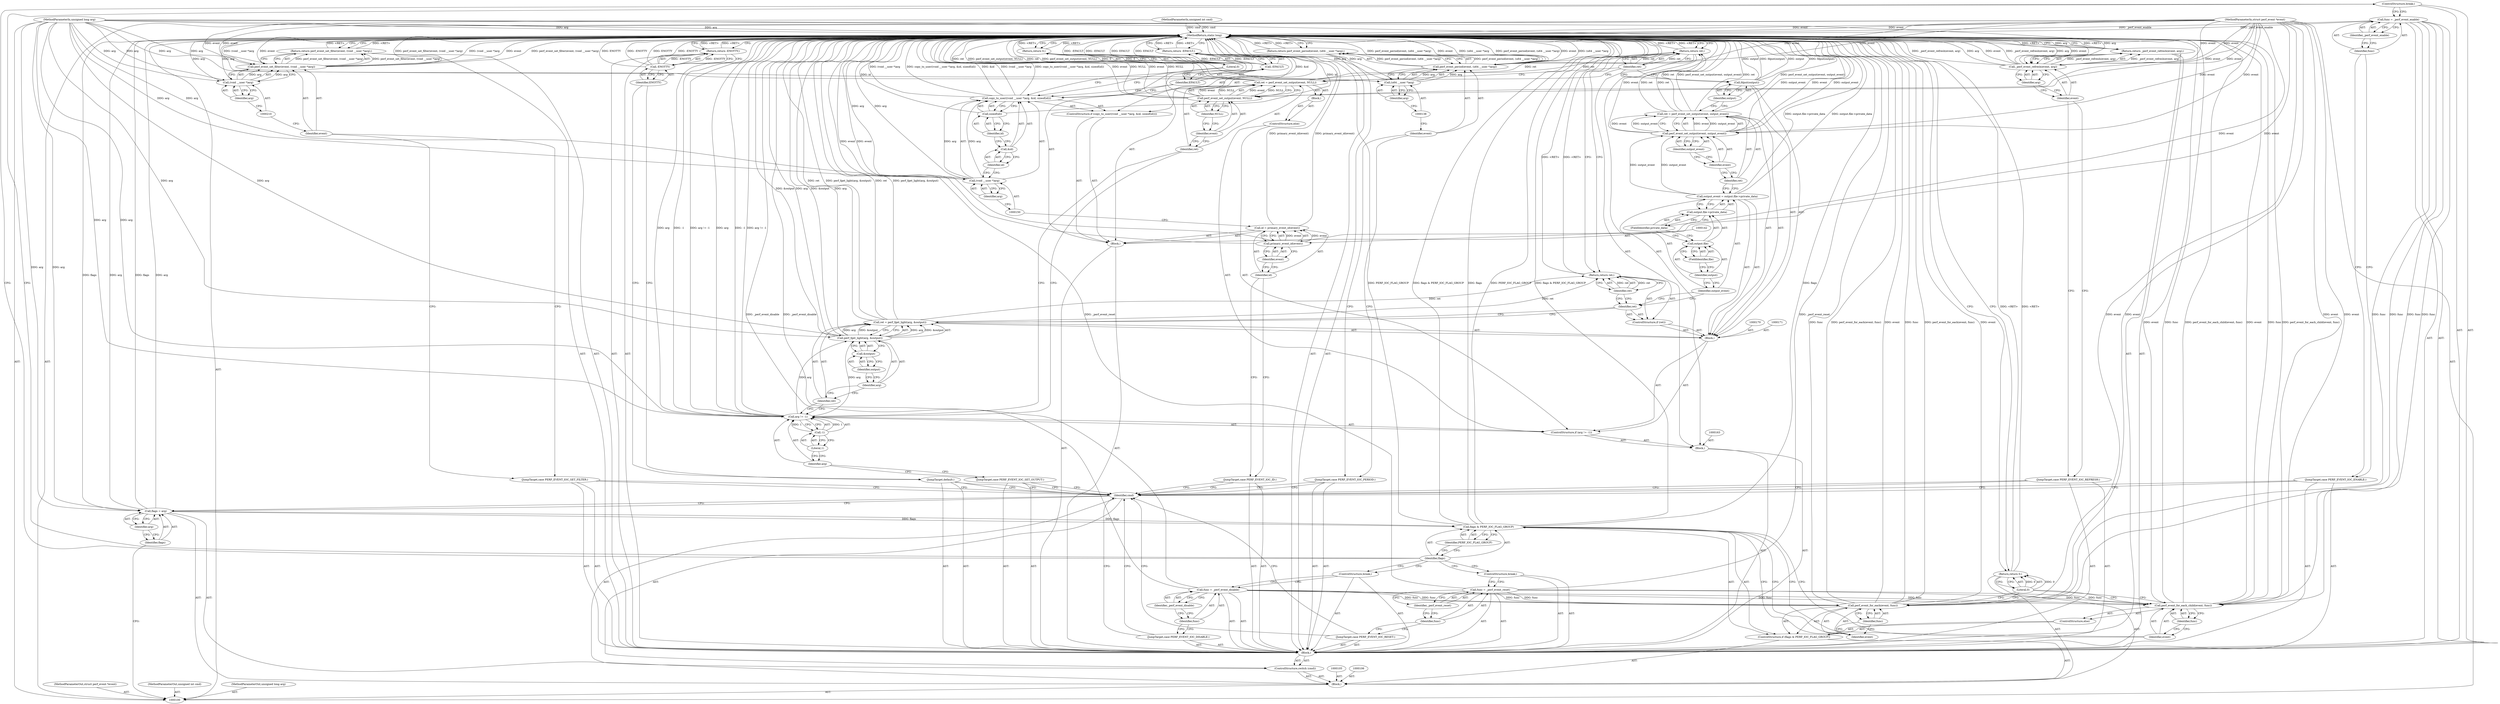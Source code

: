 digraph "0_linux_f63a8daa5812afef4f06c962351687e1ff9ccb2b_9" {
"1000117" [label="(ControlStructure,break;)"];
"1000118" [label="(JumpTarget,case PERF_EVENT_IOC_DISABLE:)"];
"1000119" [label="(Call,func = _perf_event_disable)"];
"1000120" [label="(Identifier,func)"];
"1000121" [label="(Identifier,_perf_event_disable)"];
"1000122" [label="(ControlStructure,break;)"];
"1000123" [label="(JumpTarget,case PERF_EVENT_IOC_RESET:)"];
"1000124" [label="(Call,func = _perf_event_reset)"];
"1000125" [label="(Identifier,func)"];
"1000126" [label="(Identifier,_perf_event_reset)"];
"1000127" [label="(ControlStructure,break;)"];
"1000128" [label="(JumpTarget,case PERF_EVENT_IOC_REFRESH:)"];
"1000129" [label="(Return,return _perf_event_refresh(event, arg);)"];
"1000131" [label="(Identifier,event)"];
"1000132" [label="(Identifier,arg)"];
"1000130" [label="(Call,_perf_event_refresh(event, arg))"];
"1000229" [label="(MethodReturn,static long)"];
"1000101" [label="(MethodParameterIn,struct perf_event *event)"];
"1000333" [label="(MethodParameterOut,struct perf_event *event)"];
"1000102" [label="(MethodParameterIn,unsigned int cmd)"];
"1000334" [label="(MethodParameterOut,unsigned int cmd)"];
"1000103" [label="(MethodParameterIn,unsigned long arg)"];
"1000335" [label="(MethodParameterOut,unsigned long arg)"];
"1000133" [label="(JumpTarget,case PERF_EVENT_IOC_PERIOD:)"];
"1000135" [label="(Call,perf_event_period(event, (u64 __user *)arg))"];
"1000136" [label="(Identifier,event)"];
"1000134" [label="(Return,return perf_event_period(event, (u64 __user *)arg);)"];
"1000137" [label="(Call,(u64 __user *)arg)"];
"1000139" [label="(Identifier,arg)"];
"1000140" [label="(JumpTarget,case PERF_EVENT_IOC_ID:)"];
"1000145" [label="(Call,primary_event_id(event))"];
"1000141" [label="(Block,)"];
"1000146" [label="(Identifier,event)"];
"1000143" [label="(Call,id = primary_event_id(event))"];
"1000144" [label="(Identifier,id)"];
"1000149" [label="(Call,(void __user *)arg)"];
"1000147" [label="(ControlStructure,if (copy_to_user((void __user *)arg, &id, sizeof(id))))"];
"1000151" [label="(Identifier,arg)"];
"1000152" [label="(Call,&id)"];
"1000153" [label="(Identifier,id)"];
"1000154" [label="(Call,sizeof(id))"];
"1000155" [label="(Identifier,id)"];
"1000148" [label="(Call,copy_to_user((void __user *)arg, &id, sizeof(id)))"];
"1000157" [label="(Call,-EFAULT)"];
"1000158" [label="(Identifier,EFAULT)"];
"1000156" [label="(Return,return -EFAULT;)"];
"1000104" [label="(Block,)"];
"1000159" [label="(Return,return 0;)"];
"1000160" [label="(Literal,0)"];
"1000161" [label="(JumpTarget,case PERF_EVENT_IOC_SET_OUTPUT:)"];
"1000162" [label="(Block,)"];
"1000167" [label="(Call,-1)"];
"1000168" [label="(Literal,1)"];
"1000164" [label="(ControlStructure,if (arg != -1))"];
"1000165" [label="(Call,arg != -1)"];
"1000166" [label="(Identifier,arg)"];
"1000169" [label="(Block,)"];
"1000175" [label="(Identifier,arg)"];
"1000172" [label="(Call,ret = perf_fget_light(arg, &output))"];
"1000173" [label="(Identifier,ret)"];
"1000176" [label="(Call,&output)"];
"1000177" [label="(Identifier,output)"];
"1000174" [label="(Call,perf_fget_light(arg, &output))"];
"1000178" [label="(ControlStructure,if (ret))"];
"1000179" [label="(Identifier,ret)"];
"1000181" [label="(Identifier,ret)"];
"1000180" [label="(Return,return ret;)"];
"1000184" [label="(Call,output.file->private_data)"];
"1000185" [label="(Call,output.file)"];
"1000186" [label="(Identifier,output)"];
"1000187" [label="(FieldIdentifier,file)"];
"1000182" [label="(Call,output_event = output.file->private_data)"];
"1000183" [label="(Identifier,output_event)"];
"1000188" [label="(FieldIdentifier,private_data)"];
"1000189" [label="(Call,ret = perf_event_set_output(event, output_event))"];
"1000190" [label="(Identifier,ret)"];
"1000192" [label="(Identifier,event)"];
"1000193" [label="(Identifier,output_event)"];
"1000191" [label="(Call,perf_event_set_output(event, output_event))"];
"1000194" [label="(Call,fdput(output))"];
"1000195" [label="(Identifier,output)"];
"1000196" [label="(ControlStructure,else)"];
"1000197" [label="(Block,)"];
"1000198" [label="(Call,ret = perf_event_set_output(event, NULL))"];
"1000199" [label="(Identifier,ret)"];
"1000201" [label="(Identifier,event)"];
"1000202" [label="(Identifier,NULL)"];
"1000200" [label="(Call,perf_event_set_output(event, NULL))"];
"1000203" [label="(Return,return ret;)"];
"1000204" [label="(Identifier,ret)"];
"1000109" [label="(Identifier,arg)"];
"1000107" [label="(Call,flags = arg)"];
"1000108" [label="(Identifier,flags)"];
"1000205" [label="(JumpTarget,case PERF_EVENT_IOC_SET_FILTER:)"];
"1000206" [label="(Return,return perf_event_set_filter(event, (void __user *)arg);)"];
"1000208" [label="(Identifier,event)"];
"1000209" [label="(Call,(void __user *)arg)"];
"1000211" [label="(Identifier,arg)"];
"1000207" [label="(Call,perf_event_set_filter(event, (void __user *)arg))"];
"1000212" [label="(JumpTarget,default:)"];
"1000215" [label="(Identifier,ENOTTY)"];
"1000213" [label="(Return,return -ENOTTY;)"];
"1000214" [label="(Call,-ENOTTY)"];
"1000216" [label="(ControlStructure,if (flags & PERF_IOC_FLAG_GROUP))"];
"1000219" [label="(Identifier,PERF_IOC_FLAG_GROUP)"];
"1000217" [label="(Call,flags & PERF_IOC_FLAG_GROUP)"];
"1000218" [label="(Identifier,flags)"];
"1000220" [label="(Call,perf_event_for_each(event, func))"];
"1000221" [label="(Identifier,event)"];
"1000222" [label="(Identifier,func)"];
"1000223" [label="(ControlStructure,else)"];
"1000224" [label="(Call,perf_event_for_each_child(event, func))"];
"1000225" [label="(Identifier,event)"];
"1000226" [label="(Identifier,func)"];
"1000227" [label="(Return,return 0;)"];
"1000228" [label="(Literal,0)"];
"1000111" [label="(Identifier,cmd)"];
"1000112" [label="(Block,)"];
"1000110" [label="(ControlStructure,switch (cmd))"];
"1000113" [label="(JumpTarget,case PERF_EVENT_IOC_ENABLE:)"];
"1000114" [label="(Call,func = _perf_event_enable)"];
"1000115" [label="(Identifier,func)"];
"1000116" [label="(Identifier,_perf_event_enable)"];
"1000117" -> "1000112"  [label="AST: "];
"1000117" -> "1000114"  [label="CFG: "];
"1000218" -> "1000117"  [label="CFG: "];
"1000118" -> "1000112"  [label="AST: "];
"1000118" -> "1000111"  [label="CFG: "];
"1000120" -> "1000118"  [label="CFG: "];
"1000119" -> "1000112"  [label="AST: "];
"1000119" -> "1000121"  [label="CFG: "];
"1000120" -> "1000119"  [label="AST: "];
"1000121" -> "1000119"  [label="AST: "];
"1000122" -> "1000119"  [label="CFG: "];
"1000119" -> "1000229"  [label="DDG: _perf_event_disable"];
"1000119" -> "1000220"  [label="DDG: func"];
"1000119" -> "1000224"  [label="DDG: func"];
"1000120" -> "1000119"  [label="AST: "];
"1000120" -> "1000118"  [label="CFG: "];
"1000121" -> "1000120"  [label="CFG: "];
"1000121" -> "1000119"  [label="AST: "];
"1000121" -> "1000120"  [label="CFG: "];
"1000119" -> "1000121"  [label="CFG: "];
"1000122" -> "1000112"  [label="AST: "];
"1000122" -> "1000119"  [label="CFG: "];
"1000218" -> "1000122"  [label="CFG: "];
"1000123" -> "1000112"  [label="AST: "];
"1000123" -> "1000111"  [label="CFG: "];
"1000125" -> "1000123"  [label="CFG: "];
"1000124" -> "1000112"  [label="AST: "];
"1000124" -> "1000126"  [label="CFG: "];
"1000125" -> "1000124"  [label="AST: "];
"1000126" -> "1000124"  [label="AST: "];
"1000127" -> "1000124"  [label="CFG: "];
"1000124" -> "1000229"  [label="DDG: _perf_event_reset"];
"1000124" -> "1000220"  [label="DDG: func"];
"1000124" -> "1000224"  [label="DDG: func"];
"1000125" -> "1000124"  [label="AST: "];
"1000125" -> "1000123"  [label="CFG: "];
"1000126" -> "1000125"  [label="CFG: "];
"1000126" -> "1000124"  [label="AST: "];
"1000126" -> "1000125"  [label="CFG: "];
"1000124" -> "1000126"  [label="CFG: "];
"1000127" -> "1000112"  [label="AST: "];
"1000127" -> "1000124"  [label="CFG: "];
"1000218" -> "1000127"  [label="CFG: "];
"1000128" -> "1000112"  [label="AST: "];
"1000128" -> "1000111"  [label="CFG: "];
"1000131" -> "1000128"  [label="CFG: "];
"1000129" -> "1000112"  [label="AST: "];
"1000129" -> "1000130"  [label="CFG: "];
"1000130" -> "1000129"  [label="AST: "];
"1000229" -> "1000129"  [label="CFG: "];
"1000129" -> "1000229"  [label="DDG: <RET>"];
"1000130" -> "1000129"  [label="DDG: _perf_event_refresh(event, arg)"];
"1000131" -> "1000130"  [label="AST: "];
"1000131" -> "1000128"  [label="CFG: "];
"1000132" -> "1000131"  [label="CFG: "];
"1000132" -> "1000130"  [label="AST: "];
"1000132" -> "1000131"  [label="CFG: "];
"1000130" -> "1000132"  [label="CFG: "];
"1000130" -> "1000129"  [label="AST: "];
"1000130" -> "1000132"  [label="CFG: "];
"1000131" -> "1000130"  [label="AST: "];
"1000132" -> "1000130"  [label="AST: "];
"1000129" -> "1000130"  [label="CFG: "];
"1000130" -> "1000229"  [label="DDG: _perf_event_refresh(event, arg)"];
"1000130" -> "1000229"  [label="DDG: arg"];
"1000130" -> "1000229"  [label="DDG: event"];
"1000130" -> "1000129"  [label="DDG: _perf_event_refresh(event, arg)"];
"1000101" -> "1000130"  [label="DDG: event"];
"1000103" -> "1000130"  [label="DDG: arg"];
"1000229" -> "1000100"  [label="AST: "];
"1000229" -> "1000129"  [label="CFG: "];
"1000229" -> "1000134"  [label="CFG: "];
"1000229" -> "1000156"  [label="CFG: "];
"1000229" -> "1000159"  [label="CFG: "];
"1000229" -> "1000180"  [label="CFG: "];
"1000229" -> "1000203"  [label="CFG: "];
"1000229" -> "1000206"  [label="CFG: "];
"1000229" -> "1000213"  [label="CFG: "];
"1000229" -> "1000227"  [label="CFG: "];
"1000189" -> "1000229"  [label="DDG: ret"];
"1000189" -> "1000229"  [label="DDG: perf_event_set_output(event, output_event)"];
"1000207" -> "1000229"  [label="DDG: perf_event_set_filter(event, (void __user *)arg)"];
"1000207" -> "1000229"  [label="DDG: (void __user *)arg"];
"1000207" -> "1000229"  [label="DDG: event"];
"1000102" -> "1000229"  [label="DDG: cmd"];
"1000198" -> "1000229"  [label="DDG: ret"];
"1000198" -> "1000229"  [label="DDG: perf_event_set_output(event, NULL)"];
"1000214" -> "1000229"  [label="DDG: ENOTTY"];
"1000214" -> "1000229"  [label="DDG: -ENOTTY"];
"1000145" -> "1000229"  [label="DDG: event"];
"1000130" -> "1000229"  [label="DDG: _perf_event_refresh(event, arg)"];
"1000130" -> "1000229"  [label="DDG: arg"];
"1000130" -> "1000229"  [label="DDG: event"];
"1000124" -> "1000229"  [label="DDG: _perf_event_reset"];
"1000224" -> "1000229"  [label="DDG: event"];
"1000224" -> "1000229"  [label="DDG: func"];
"1000224" -> "1000229"  [label="DDG: perf_event_for_each_child(event, func)"];
"1000220" -> "1000229"  [label="DDG: event"];
"1000220" -> "1000229"  [label="DDG: func"];
"1000220" -> "1000229"  [label="DDG: perf_event_for_each(event, func)"];
"1000194" -> "1000229"  [label="DDG: fdput(output)"];
"1000194" -> "1000229"  [label="DDG: output"];
"1000200" -> "1000229"  [label="DDG: event"];
"1000200" -> "1000229"  [label="DDG: NULL"];
"1000107" -> "1000229"  [label="DDG: flags"];
"1000107" -> "1000229"  [label="DDG: arg"];
"1000149" -> "1000229"  [label="DDG: arg"];
"1000157" -> "1000229"  [label="DDG: -EFAULT"];
"1000157" -> "1000229"  [label="DDG: EFAULT"];
"1000217" -> "1000229"  [label="DDG: PERF_IOC_FLAG_GROUP"];
"1000217" -> "1000229"  [label="DDG: flags & PERF_IOC_FLAG_GROUP"];
"1000217" -> "1000229"  [label="DDG: flags"];
"1000137" -> "1000229"  [label="DDG: arg"];
"1000165" -> "1000229"  [label="DDG: arg"];
"1000165" -> "1000229"  [label="DDG: -1"];
"1000165" -> "1000229"  [label="DDG: arg != -1"];
"1000182" -> "1000229"  [label="DDG: output.file->private_data"];
"1000148" -> "1000229"  [label="DDG: &id"];
"1000148" -> "1000229"  [label="DDG: (void __user *)arg"];
"1000148" -> "1000229"  [label="DDG: copy_to_user((void __user *)arg, &id, sizeof(id))"];
"1000154" -> "1000229"  [label="DDG: id"];
"1000103" -> "1000229"  [label="DDG: arg"];
"1000119" -> "1000229"  [label="DDG: _perf_event_disable"];
"1000174" -> "1000229"  [label="DDG: &output"];
"1000174" -> "1000229"  [label="DDG: arg"];
"1000135" -> "1000229"  [label="DDG: perf_event_period(event, (u64 __user *)arg)"];
"1000135" -> "1000229"  [label="DDG: event"];
"1000135" -> "1000229"  [label="DDG: (u64 __user *)arg"];
"1000191" -> "1000229"  [label="DDG: output_event"];
"1000191" -> "1000229"  [label="DDG: event"];
"1000101" -> "1000229"  [label="DDG: event"];
"1000209" -> "1000229"  [label="DDG: arg"];
"1000172" -> "1000229"  [label="DDG: ret"];
"1000172" -> "1000229"  [label="DDG: perf_fget_light(arg, &output)"];
"1000143" -> "1000229"  [label="DDG: primary_event_id(event)"];
"1000114" -> "1000229"  [label="DDG: _perf_event_enable"];
"1000206" -> "1000229"  [label="DDG: <RET>"];
"1000129" -> "1000229"  [label="DDG: <RET>"];
"1000227" -> "1000229"  [label="DDG: <RET>"];
"1000213" -> "1000229"  [label="DDG: <RET>"];
"1000203" -> "1000229"  [label="DDG: <RET>"];
"1000156" -> "1000229"  [label="DDG: <RET>"];
"1000159" -> "1000229"  [label="DDG: <RET>"];
"1000180" -> "1000229"  [label="DDG: <RET>"];
"1000134" -> "1000229"  [label="DDG: <RET>"];
"1000101" -> "1000100"  [label="AST: "];
"1000101" -> "1000229"  [label="DDG: event"];
"1000101" -> "1000130"  [label="DDG: event"];
"1000101" -> "1000135"  [label="DDG: event"];
"1000101" -> "1000145"  [label="DDG: event"];
"1000101" -> "1000191"  [label="DDG: event"];
"1000101" -> "1000200"  [label="DDG: event"];
"1000101" -> "1000207"  [label="DDG: event"];
"1000101" -> "1000220"  [label="DDG: event"];
"1000101" -> "1000224"  [label="DDG: event"];
"1000333" -> "1000100"  [label="AST: "];
"1000102" -> "1000100"  [label="AST: "];
"1000102" -> "1000229"  [label="DDG: cmd"];
"1000334" -> "1000100"  [label="AST: "];
"1000103" -> "1000100"  [label="AST: "];
"1000103" -> "1000229"  [label="DDG: arg"];
"1000103" -> "1000107"  [label="DDG: arg"];
"1000103" -> "1000130"  [label="DDG: arg"];
"1000103" -> "1000137"  [label="DDG: arg"];
"1000103" -> "1000149"  [label="DDG: arg"];
"1000103" -> "1000165"  [label="DDG: arg"];
"1000103" -> "1000174"  [label="DDG: arg"];
"1000103" -> "1000209"  [label="DDG: arg"];
"1000335" -> "1000100"  [label="AST: "];
"1000133" -> "1000112"  [label="AST: "];
"1000133" -> "1000111"  [label="CFG: "];
"1000136" -> "1000133"  [label="CFG: "];
"1000135" -> "1000134"  [label="AST: "];
"1000135" -> "1000137"  [label="CFG: "];
"1000136" -> "1000135"  [label="AST: "];
"1000137" -> "1000135"  [label="AST: "];
"1000134" -> "1000135"  [label="CFG: "];
"1000135" -> "1000229"  [label="DDG: perf_event_period(event, (u64 __user *)arg)"];
"1000135" -> "1000229"  [label="DDG: event"];
"1000135" -> "1000229"  [label="DDG: (u64 __user *)arg"];
"1000135" -> "1000134"  [label="DDG: perf_event_period(event, (u64 __user *)arg)"];
"1000101" -> "1000135"  [label="DDG: event"];
"1000137" -> "1000135"  [label="DDG: arg"];
"1000136" -> "1000135"  [label="AST: "];
"1000136" -> "1000133"  [label="CFG: "];
"1000138" -> "1000136"  [label="CFG: "];
"1000134" -> "1000112"  [label="AST: "];
"1000134" -> "1000135"  [label="CFG: "];
"1000135" -> "1000134"  [label="AST: "];
"1000229" -> "1000134"  [label="CFG: "];
"1000134" -> "1000229"  [label="DDG: <RET>"];
"1000135" -> "1000134"  [label="DDG: perf_event_period(event, (u64 __user *)arg)"];
"1000137" -> "1000135"  [label="AST: "];
"1000137" -> "1000139"  [label="CFG: "];
"1000138" -> "1000137"  [label="AST: "];
"1000139" -> "1000137"  [label="AST: "];
"1000135" -> "1000137"  [label="CFG: "];
"1000137" -> "1000229"  [label="DDG: arg"];
"1000137" -> "1000135"  [label="DDG: arg"];
"1000103" -> "1000137"  [label="DDG: arg"];
"1000139" -> "1000137"  [label="AST: "];
"1000139" -> "1000138"  [label="CFG: "];
"1000137" -> "1000139"  [label="CFG: "];
"1000140" -> "1000112"  [label="AST: "];
"1000140" -> "1000111"  [label="CFG: "];
"1000144" -> "1000140"  [label="CFG: "];
"1000145" -> "1000143"  [label="AST: "];
"1000145" -> "1000146"  [label="CFG: "];
"1000146" -> "1000145"  [label="AST: "];
"1000143" -> "1000145"  [label="CFG: "];
"1000145" -> "1000229"  [label="DDG: event"];
"1000145" -> "1000143"  [label="DDG: event"];
"1000101" -> "1000145"  [label="DDG: event"];
"1000141" -> "1000112"  [label="AST: "];
"1000142" -> "1000141"  [label="AST: "];
"1000143" -> "1000141"  [label="AST: "];
"1000147" -> "1000141"  [label="AST: "];
"1000159" -> "1000141"  [label="AST: "];
"1000146" -> "1000145"  [label="AST: "];
"1000146" -> "1000144"  [label="CFG: "];
"1000145" -> "1000146"  [label="CFG: "];
"1000143" -> "1000141"  [label="AST: "];
"1000143" -> "1000145"  [label="CFG: "];
"1000144" -> "1000143"  [label="AST: "];
"1000145" -> "1000143"  [label="AST: "];
"1000150" -> "1000143"  [label="CFG: "];
"1000143" -> "1000229"  [label="DDG: primary_event_id(event)"];
"1000145" -> "1000143"  [label="DDG: event"];
"1000144" -> "1000143"  [label="AST: "];
"1000144" -> "1000140"  [label="CFG: "];
"1000146" -> "1000144"  [label="CFG: "];
"1000149" -> "1000148"  [label="AST: "];
"1000149" -> "1000151"  [label="CFG: "];
"1000150" -> "1000149"  [label="AST: "];
"1000151" -> "1000149"  [label="AST: "];
"1000153" -> "1000149"  [label="CFG: "];
"1000149" -> "1000229"  [label="DDG: arg"];
"1000149" -> "1000148"  [label="DDG: arg"];
"1000103" -> "1000149"  [label="DDG: arg"];
"1000147" -> "1000141"  [label="AST: "];
"1000148" -> "1000147"  [label="AST: "];
"1000156" -> "1000147"  [label="AST: "];
"1000151" -> "1000149"  [label="AST: "];
"1000151" -> "1000150"  [label="CFG: "];
"1000149" -> "1000151"  [label="CFG: "];
"1000152" -> "1000148"  [label="AST: "];
"1000152" -> "1000153"  [label="CFG: "];
"1000153" -> "1000152"  [label="AST: "];
"1000155" -> "1000152"  [label="CFG: "];
"1000153" -> "1000152"  [label="AST: "];
"1000153" -> "1000149"  [label="CFG: "];
"1000152" -> "1000153"  [label="CFG: "];
"1000154" -> "1000148"  [label="AST: "];
"1000154" -> "1000155"  [label="CFG: "];
"1000155" -> "1000154"  [label="AST: "];
"1000148" -> "1000154"  [label="CFG: "];
"1000154" -> "1000229"  [label="DDG: id"];
"1000155" -> "1000154"  [label="AST: "];
"1000155" -> "1000152"  [label="CFG: "];
"1000154" -> "1000155"  [label="CFG: "];
"1000148" -> "1000147"  [label="AST: "];
"1000148" -> "1000154"  [label="CFG: "];
"1000149" -> "1000148"  [label="AST: "];
"1000152" -> "1000148"  [label="AST: "];
"1000154" -> "1000148"  [label="AST: "];
"1000158" -> "1000148"  [label="CFG: "];
"1000160" -> "1000148"  [label="CFG: "];
"1000148" -> "1000229"  [label="DDG: &id"];
"1000148" -> "1000229"  [label="DDG: (void __user *)arg"];
"1000148" -> "1000229"  [label="DDG: copy_to_user((void __user *)arg, &id, sizeof(id))"];
"1000149" -> "1000148"  [label="DDG: arg"];
"1000157" -> "1000156"  [label="AST: "];
"1000157" -> "1000158"  [label="CFG: "];
"1000158" -> "1000157"  [label="AST: "];
"1000156" -> "1000157"  [label="CFG: "];
"1000157" -> "1000229"  [label="DDG: -EFAULT"];
"1000157" -> "1000229"  [label="DDG: EFAULT"];
"1000157" -> "1000156"  [label="DDG: -EFAULT"];
"1000158" -> "1000157"  [label="AST: "];
"1000158" -> "1000148"  [label="CFG: "];
"1000157" -> "1000158"  [label="CFG: "];
"1000156" -> "1000147"  [label="AST: "];
"1000156" -> "1000157"  [label="CFG: "];
"1000157" -> "1000156"  [label="AST: "];
"1000229" -> "1000156"  [label="CFG: "];
"1000156" -> "1000229"  [label="DDG: <RET>"];
"1000157" -> "1000156"  [label="DDG: -EFAULT"];
"1000104" -> "1000100"  [label="AST: "];
"1000105" -> "1000104"  [label="AST: "];
"1000106" -> "1000104"  [label="AST: "];
"1000107" -> "1000104"  [label="AST: "];
"1000110" -> "1000104"  [label="AST: "];
"1000216" -> "1000104"  [label="AST: "];
"1000227" -> "1000104"  [label="AST: "];
"1000159" -> "1000141"  [label="AST: "];
"1000159" -> "1000160"  [label="CFG: "];
"1000160" -> "1000159"  [label="AST: "];
"1000229" -> "1000159"  [label="CFG: "];
"1000159" -> "1000229"  [label="DDG: <RET>"];
"1000160" -> "1000159"  [label="DDG: 0"];
"1000160" -> "1000159"  [label="AST: "];
"1000160" -> "1000148"  [label="CFG: "];
"1000159" -> "1000160"  [label="CFG: "];
"1000160" -> "1000159"  [label="DDG: 0"];
"1000161" -> "1000112"  [label="AST: "];
"1000161" -> "1000111"  [label="CFG: "];
"1000166" -> "1000161"  [label="CFG: "];
"1000162" -> "1000112"  [label="AST: "];
"1000163" -> "1000162"  [label="AST: "];
"1000164" -> "1000162"  [label="AST: "];
"1000203" -> "1000162"  [label="AST: "];
"1000167" -> "1000165"  [label="AST: "];
"1000167" -> "1000168"  [label="CFG: "];
"1000168" -> "1000167"  [label="AST: "];
"1000165" -> "1000167"  [label="CFG: "];
"1000167" -> "1000165"  [label="DDG: 1"];
"1000168" -> "1000167"  [label="AST: "];
"1000168" -> "1000166"  [label="CFG: "];
"1000167" -> "1000168"  [label="CFG: "];
"1000164" -> "1000162"  [label="AST: "];
"1000165" -> "1000164"  [label="AST: "];
"1000169" -> "1000164"  [label="AST: "];
"1000196" -> "1000164"  [label="AST: "];
"1000165" -> "1000164"  [label="AST: "];
"1000165" -> "1000167"  [label="CFG: "];
"1000166" -> "1000165"  [label="AST: "];
"1000167" -> "1000165"  [label="AST: "];
"1000173" -> "1000165"  [label="CFG: "];
"1000199" -> "1000165"  [label="CFG: "];
"1000165" -> "1000229"  [label="DDG: arg"];
"1000165" -> "1000229"  [label="DDG: -1"];
"1000165" -> "1000229"  [label="DDG: arg != -1"];
"1000103" -> "1000165"  [label="DDG: arg"];
"1000167" -> "1000165"  [label="DDG: 1"];
"1000165" -> "1000174"  [label="DDG: arg"];
"1000166" -> "1000165"  [label="AST: "];
"1000166" -> "1000161"  [label="CFG: "];
"1000168" -> "1000166"  [label="CFG: "];
"1000169" -> "1000164"  [label="AST: "];
"1000170" -> "1000169"  [label="AST: "];
"1000171" -> "1000169"  [label="AST: "];
"1000172" -> "1000169"  [label="AST: "];
"1000178" -> "1000169"  [label="AST: "];
"1000182" -> "1000169"  [label="AST: "];
"1000189" -> "1000169"  [label="AST: "];
"1000194" -> "1000169"  [label="AST: "];
"1000175" -> "1000174"  [label="AST: "];
"1000175" -> "1000173"  [label="CFG: "];
"1000177" -> "1000175"  [label="CFG: "];
"1000172" -> "1000169"  [label="AST: "];
"1000172" -> "1000174"  [label="CFG: "];
"1000173" -> "1000172"  [label="AST: "];
"1000174" -> "1000172"  [label="AST: "];
"1000179" -> "1000172"  [label="CFG: "];
"1000172" -> "1000229"  [label="DDG: ret"];
"1000172" -> "1000229"  [label="DDG: perf_fget_light(arg, &output)"];
"1000174" -> "1000172"  [label="DDG: arg"];
"1000174" -> "1000172"  [label="DDG: &output"];
"1000172" -> "1000180"  [label="DDG: ret"];
"1000173" -> "1000172"  [label="AST: "];
"1000173" -> "1000165"  [label="CFG: "];
"1000175" -> "1000173"  [label="CFG: "];
"1000176" -> "1000174"  [label="AST: "];
"1000176" -> "1000177"  [label="CFG: "];
"1000177" -> "1000176"  [label="AST: "];
"1000174" -> "1000176"  [label="CFG: "];
"1000177" -> "1000176"  [label="AST: "];
"1000177" -> "1000175"  [label="CFG: "];
"1000176" -> "1000177"  [label="CFG: "];
"1000174" -> "1000172"  [label="AST: "];
"1000174" -> "1000176"  [label="CFG: "];
"1000175" -> "1000174"  [label="AST: "];
"1000176" -> "1000174"  [label="AST: "];
"1000172" -> "1000174"  [label="CFG: "];
"1000174" -> "1000229"  [label="DDG: &output"];
"1000174" -> "1000229"  [label="DDG: arg"];
"1000174" -> "1000172"  [label="DDG: arg"];
"1000174" -> "1000172"  [label="DDG: &output"];
"1000165" -> "1000174"  [label="DDG: arg"];
"1000103" -> "1000174"  [label="DDG: arg"];
"1000178" -> "1000169"  [label="AST: "];
"1000179" -> "1000178"  [label="AST: "];
"1000180" -> "1000178"  [label="AST: "];
"1000179" -> "1000178"  [label="AST: "];
"1000179" -> "1000172"  [label="CFG: "];
"1000181" -> "1000179"  [label="CFG: "];
"1000183" -> "1000179"  [label="CFG: "];
"1000181" -> "1000180"  [label="AST: "];
"1000181" -> "1000179"  [label="CFG: "];
"1000180" -> "1000181"  [label="CFG: "];
"1000181" -> "1000180"  [label="DDG: ret"];
"1000180" -> "1000178"  [label="AST: "];
"1000180" -> "1000181"  [label="CFG: "];
"1000181" -> "1000180"  [label="AST: "];
"1000229" -> "1000180"  [label="CFG: "];
"1000180" -> "1000229"  [label="DDG: <RET>"];
"1000181" -> "1000180"  [label="DDG: ret"];
"1000172" -> "1000180"  [label="DDG: ret"];
"1000184" -> "1000182"  [label="AST: "];
"1000184" -> "1000188"  [label="CFG: "];
"1000185" -> "1000184"  [label="AST: "];
"1000188" -> "1000184"  [label="AST: "];
"1000182" -> "1000184"  [label="CFG: "];
"1000185" -> "1000184"  [label="AST: "];
"1000185" -> "1000187"  [label="CFG: "];
"1000186" -> "1000185"  [label="AST: "];
"1000187" -> "1000185"  [label="AST: "];
"1000188" -> "1000185"  [label="CFG: "];
"1000186" -> "1000185"  [label="AST: "];
"1000186" -> "1000183"  [label="CFG: "];
"1000187" -> "1000186"  [label="CFG: "];
"1000187" -> "1000185"  [label="AST: "];
"1000187" -> "1000186"  [label="CFG: "];
"1000185" -> "1000187"  [label="CFG: "];
"1000182" -> "1000169"  [label="AST: "];
"1000182" -> "1000184"  [label="CFG: "];
"1000183" -> "1000182"  [label="AST: "];
"1000184" -> "1000182"  [label="AST: "];
"1000190" -> "1000182"  [label="CFG: "];
"1000182" -> "1000229"  [label="DDG: output.file->private_data"];
"1000182" -> "1000191"  [label="DDG: output_event"];
"1000183" -> "1000182"  [label="AST: "];
"1000183" -> "1000179"  [label="CFG: "];
"1000186" -> "1000183"  [label="CFG: "];
"1000188" -> "1000184"  [label="AST: "];
"1000188" -> "1000185"  [label="CFG: "];
"1000184" -> "1000188"  [label="CFG: "];
"1000189" -> "1000169"  [label="AST: "];
"1000189" -> "1000191"  [label="CFG: "];
"1000190" -> "1000189"  [label="AST: "];
"1000191" -> "1000189"  [label="AST: "];
"1000195" -> "1000189"  [label="CFG: "];
"1000189" -> "1000229"  [label="DDG: ret"];
"1000189" -> "1000229"  [label="DDG: perf_event_set_output(event, output_event)"];
"1000191" -> "1000189"  [label="DDG: event"];
"1000191" -> "1000189"  [label="DDG: output_event"];
"1000189" -> "1000203"  [label="DDG: ret"];
"1000190" -> "1000189"  [label="AST: "];
"1000190" -> "1000182"  [label="CFG: "];
"1000192" -> "1000190"  [label="CFG: "];
"1000192" -> "1000191"  [label="AST: "];
"1000192" -> "1000190"  [label="CFG: "];
"1000193" -> "1000192"  [label="CFG: "];
"1000193" -> "1000191"  [label="AST: "];
"1000193" -> "1000192"  [label="CFG: "];
"1000191" -> "1000193"  [label="CFG: "];
"1000191" -> "1000189"  [label="AST: "];
"1000191" -> "1000193"  [label="CFG: "];
"1000192" -> "1000191"  [label="AST: "];
"1000193" -> "1000191"  [label="AST: "];
"1000189" -> "1000191"  [label="CFG: "];
"1000191" -> "1000229"  [label="DDG: output_event"];
"1000191" -> "1000229"  [label="DDG: event"];
"1000191" -> "1000189"  [label="DDG: event"];
"1000191" -> "1000189"  [label="DDG: output_event"];
"1000101" -> "1000191"  [label="DDG: event"];
"1000182" -> "1000191"  [label="DDG: output_event"];
"1000194" -> "1000169"  [label="AST: "];
"1000194" -> "1000195"  [label="CFG: "];
"1000195" -> "1000194"  [label="AST: "];
"1000204" -> "1000194"  [label="CFG: "];
"1000194" -> "1000229"  [label="DDG: fdput(output)"];
"1000194" -> "1000229"  [label="DDG: output"];
"1000195" -> "1000194"  [label="AST: "];
"1000195" -> "1000189"  [label="CFG: "];
"1000194" -> "1000195"  [label="CFG: "];
"1000196" -> "1000164"  [label="AST: "];
"1000197" -> "1000196"  [label="AST: "];
"1000197" -> "1000196"  [label="AST: "];
"1000198" -> "1000197"  [label="AST: "];
"1000198" -> "1000197"  [label="AST: "];
"1000198" -> "1000200"  [label="CFG: "];
"1000199" -> "1000198"  [label="AST: "];
"1000200" -> "1000198"  [label="AST: "];
"1000204" -> "1000198"  [label="CFG: "];
"1000198" -> "1000229"  [label="DDG: ret"];
"1000198" -> "1000229"  [label="DDG: perf_event_set_output(event, NULL)"];
"1000200" -> "1000198"  [label="DDG: event"];
"1000200" -> "1000198"  [label="DDG: NULL"];
"1000198" -> "1000203"  [label="DDG: ret"];
"1000199" -> "1000198"  [label="AST: "];
"1000199" -> "1000165"  [label="CFG: "];
"1000201" -> "1000199"  [label="CFG: "];
"1000201" -> "1000200"  [label="AST: "];
"1000201" -> "1000199"  [label="CFG: "];
"1000202" -> "1000201"  [label="CFG: "];
"1000202" -> "1000200"  [label="AST: "];
"1000202" -> "1000201"  [label="CFG: "];
"1000200" -> "1000202"  [label="CFG: "];
"1000200" -> "1000198"  [label="AST: "];
"1000200" -> "1000202"  [label="CFG: "];
"1000201" -> "1000200"  [label="AST: "];
"1000202" -> "1000200"  [label="AST: "];
"1000198" -> "1000200"  [label="CFG: "];
"1000200" -> "1000229"  [label="DDG: event"];
"1000200" -> "1000229"  [label="DDG: NULL"];
"1000200" -> "1000198"  [label="DDG: event"];
"1000200" -> "1000198"  [label="DDG: NULL"];
"1000101" -> "1000200"  [label="DDG: event"];
"1000203" -> "1000162"  [label="AST: "];
"1000203" -> "1000204"  [label="CFG: "];
"1000204" -> "1000203"  [label="AST: "];
"1000229" -> "1000203"  [label="CFG: "];
"1000203" -> "1000229"  [label="DDG: <RET>"];
"1000204" -> "1000203"  [label="DDG: ret"];
"1000189" -> "1000203"  [label="DDG: ret"];
"1000198" -> "1000203"  [label="DDG: ret"];
"1000204" -> "1000203"  [label="AST: "];
"1000204" -> "1000194"  [label="CFG: "];
"1000204" -> "1000198"  [label="CFG: "];
"1000203" -> "1000204"  [label="CFG: "];
"1000204" -> "1000203"  [label="DDG: ret"];
"1000109" -> "1000107"  [label="AST: "];
"1000109" -> "1000108"  [label="CFG: "];
"1000107" -> "1000109"  [label="CFG: "];
"1000107" -> "1000104"  [label="AST: "];
"1000107" -> "1000109"  [label="CFG: "];
"1000108" -> "1000107"  [label="AST: "];
"1000109" -> "1000107"  [label="AST: "];
"1000111" -> "1000107"  [label="CFG: "];
"1000107" -> "1000229"  [label="DDG: flags"];
"1000107" -> "1000229"  [label="DDG: arg"];
"1000103" -> "1000107"  [label="DDG: arg"];
"1000107" -> "1000217"  [label="DDG: flags"];
"1000108" -> "1000107"  [label="AST: "];
"1000108" -> "1000100"  [label="CFG: "];
"1000109" -> "1000108"  [label="CFG: "];
"1000205" -> "1000112"  [label="AST: "];
"1000205" -> "1000111"  [label="CFG: "];
"1000208" -> "1000205"  [label="CFG: "];
"1000206" -> "1000112"  [label="AST: "];
"1000206" -> "1000207"  [label="CFG: "];
"1000207" -> "1000206"  [label="AST: "];
"1000229" -> "1000206"  [label="CFG: "];
"1000206" -> "1000229"  [label="DDG: <RET>"];
"1000207" -> "1000206"  [label="DDG: perf_event_set_filter(event, (void __user *)arg)"];
"1000208" -> "1000207"  [label="AST: "];
"1000208" -> "1000205"  [label="CFG: "];
"1000210" -> "1000208"  [label="CFG: "];
"1000209" -> "1000207"  [label="AST: "];
"1000209" -> "1000211"  [label="CFG: "];
"1000210" -> "1000209"  [label="AST: "];
"1000211" -> "1000209"  [label="AST: "];
"1000207" -> "1000209"  [label="CFG: "];
"1000209" -> "1000229"  [label="DDG: arg"];
"1000209" -> "1000207"  [label="DDG: arg"];
"1000103" -> "1000209"  [label="DDG: arg"];
"1000211" -> "1000209"  [label="AST: "];
"1000211" -> "1000210"  [label="CFG: "];
"1000209" -> "1000211"  [label="CFG: "];
"1000207" -> "1000206"  [label="AST: "];
"1000207" -> "1000209"  [label="CFG: "];
"1000208" -> "1000207"  [label="AST: "];
"1000209" -> "1000207"  [label="AST: "];
"1000206" -> "1000207"  [label="CFG: "];
"1000207" -> "1000229"  [label="DDG: perf_event_set_filter(event, (void __user *)arg)"];
"1000207" -> "1000229"  [label="DDG: (void __user *)arg"];
"1000207" -> "1000229"  [label="DDG: event"];
"1000207" -> "1000206"  [label="DDG: perf_event_set_filter(event, (void __user *)arg)"];
"1000101" -> "1000207"  [label="DDG: event"];
"1000209" -> "1000207"  [label="DDG: arg"];
"1000212" -> "1000112"  [label="AST: "];
"1000212" -> "1000111"  [label="CFG: "];
"1000215" -> "1000212"  [label="CFG: "];
"1000215" -> "1000214"  [label="AST: "];
"1000215" -> "1000212"  [label="CFG: "];
"1000214" -> "1000215"  [label="CFG: "];
"1000213" -> "1000112"  [label="AST: "];
"1000213" -> "1000214"  [label="CFG: "];
"1000214" -> "1000213"  [label="AST: "];
"1000229" -> "1000213"  [label="CFG: "];
"1000213" -> "1000229"  [label="DDG: <RET>"];
"1000214" -> "1000213"  [label="DDG: -ENOTTY"];
"1000214" -> "1000213"  [label="AST: "];
"1000214" -> "1000215"  [label="CFG: "];
"1000215" -> "1000214"  [label="AST: "];
"1000213" -> "1000214"  [label="CFG: "];
"1000214" -> "1000229"  [label="DDG: ENOTTY"];
"1000214" -> "1000229"  [label="DDG: -ENOTTY"];
"1000214" -> "1000213"  [label="DDG: -ENOTTY"];
"1000216" -> "1000104"  [label="AST: "];
"1000217" -> "1000216"  [label="AST: "];
"1000220" -> "1000216"  [label="AST: "];
"1000223" -> "1000216"  [label="AST: "];
"1000219" -> "1000217"  [label="AST: "];
"1000219" -> "1000218"  [label="CFG: "];
"1000217" -> "1000219"  [label="CFG: "];
"1000217" -> "1000216"  [label="AST: "];
"1000217" -> "1000219"  [label="CFG: "];
"1000218" -> "1000217"  [label="AST: "];
"1000219" -> "1000217"  [label="AST: "];
"1000221" -> "1000217"  [label="CFG: "];
"1000225" -> "1000217"  [label="CFG: "];
"1000217" -> "1000229"  [label="DDG: PERF_IOC_FLAG_GROUP"];
"1000217" -> "1000229"  [label="DDG: flags & PERF_IOC_FLAG_GROUP"];
"1000217" -> "1000229"  [label="DDG: flags"];
"1000107" -> "1000217"  [label="DDG: flags"];
"1000218" -> "1000217"  [label="AST: "];
"1000218" -> "1000117"  [label="CFG: "];
"1000218" -> "1000122"  [label="CFG: "];
"1000218" -> "1000127"  [label="CFG: "];
"1000219" -> "1000218"  [label="CFG: "];
"1000220" -> "1000216"  [label="AST: "];
"1000220" -> "1000222"  [label="CFG: "];
"1000221" -> "1000220"  [label="AST: "];
"1000222" -> "1000220"  [label="AST: "];
"1000228" -> "1000220"  [label="CFG: "];
"1000220" -> "1000229"  [label="DDG: event"];
"1000220" -> "1000229"  [label="DDG: func"];
"1000220" -> "1000229"  [label="DDG: perf_event_for_each(event, func)"];
"1000101" -> "1000220"  [label="DDG: event"];
"1000124" -> "1000220"  [label="DDG: func"];
"1000114" -> "1000220"  [label="DDG: func"];
"1000119" -> "1000220"  [label="DDG: func"];
"1000221" -> "1000220"  [label="AST: "];
"1000221" -> "1000217"  [label="CFG: "];
"1000222" -> "1000221"  [label="CFG: "];
"1000222" -> "1000220"  [label="AST: "];
"1000222" -> "1000221"  [label="CFG: "];
"1000220" -> "1000222"  [label="CFG: "];
"1000223" -> "1000216"  [label="AST: "];
"1000224" -> "1000223"  [label="AST: "];
"1000224" -> "1000223"  [label="AST: "];
"1000224" -> "1000226"  [label="CFG: "];
"1000225" -> "1000224"  [label="AST: "];
"1000226" -> "1000224"  [label="AST: "];
"1000228" -> "1000224"  [label="CFG: "];
"1000224" -> "1000229"  [label="DDG: event"];
"1000224" -> "1000229"  [label="DDG: func"];
"1000224" -> "1000229"  [label="DDG: perf_event_for_each_child(event, func)"];
"1000101" -> "1000224"  [label="DDG: event"];
"1000124" -> "1000224"  [label="DDG: func"];
"1000114" -> "1000224"  [label="DDG: func"];
"1000119" -> "1000224"  [label="DDG: func"];
"1000225" -> "1000224"  [label="AST: "];
"1000225" -> "1000217"  [label="CFG: "];
"1000226" -> "1000225"  [label="CFG: "];
"1000226" -> "1000224"  [label="AST: "];
"1000226" -> "1000225"  [label="CFG: "];
"1000224" -> "1000226"  [label="CFG: "];
"1000227" -> "1000104"  [label="AST: "];
"1000227" -> "1000228"  [label="CFG: "];
"1000228" -> "1000227"  [label="AST: "];
"1000229" -> "1000227"  [label="CFG: "];
"1000227" -> "1000229"  [label="DDG: <RET>"];
"1000228" -> "1000227"  [label="DDG: 0"];
"1000228" -> "1000227"  [label="AST: "];
"1000228" -> "1000220"  [label="CFG: "];
"1000228" -> "1000224"  [label="CFG: "];
"1000227" -> "1000228"  [label="CFG: "];
"1000228" -> "1000227"  [label="DDG: 0"];
"1000111" -> "1000110"  [label="AST: "];
"1000111" -> "1000107"  [label="CFG: "];
"1000113" -> "1000111"  [label="CFG: "];
"1000118" -> "1000111"  [label="CFG: "];
"1000123" -> "1000111"  [label="CFG: "];
"1000128" -> "1000111"  [label="CFG: "];
"1000133" -> "1000111"  [label="CFG: "];
"1000140" -> "1000111"  [label="CFG: "];
"1000161" -> "1000111"  [label="CFG: "];
"1000205" -> "1000111"  [label="CFG: "];
"1000212" -> "1000111"  [label="CFG: "];
"1000112" -> "1000110"  [label="AST: "];
"1000113" -> "1000112"  [label="AST: "];
"1000114" -> "1000112"  [label="AST: "];
"1000117" -> "1000112"  [label="AST: "];
"1000118" -> "1000112"  [label="AST: "];
"1000119" -> "1000112"  [label="AST: "];
"1000122" -> "1000112"  [label="AST: "];
"1000123" -> "1000112"  [label="AST: "];
"1000124" -> "1000112"  [label="AST: "];
"1000127" -> "1000112"  [label="AST: "];
"1000128" -> "1000112"  [label="AST: "];
"1000129" -> "1000112"  [label="AST: "];
"1000133" -> "1000112"  [label="AST: "];
"1000134" -> "1000112"  [label="AST: "];
"1000140" -> "1000112"  [label="AST: "];
"1000141" -> "1000112"  [label="AST: "];
"1000161" -> "1000112"  [label="AST: "];
"1000162" -> "1000112"  [label="AST: "];
"1000205" -> "1000112"  [label="AST: "];
"1000206" -> "1000112"  [label="AST: "];
"1000212" -> "1000112"  [label="AST: "];
"1000213" -> "1000112"  [label="AST: "];
"1000110" -> "1000104"  [label="AST: "];
"1000111" -> "1000110"  [label="AST: "];
"1000112" -> "1000110"  [label="AST: "];
"1000113" -> "1000112"  [label="AST: "];
"1000113" -> "1000111"  [label="CFG: "];
"1000115" -> "1000113"  [label="CFG: "];
"1000114" -> "1000112"  [label="AST: "];
"1000114" -> "1000116"  [label="CFG: "];
"1000115" -> "1000114"  [label="AST: "];
"1000116" -> "1000114"  [label="AST: "];
"1000117" -> "1000114"  [label="CFG: "];
"1000114" -> "1000229"  [label="DDG: _perf_event_enable"];
"1000114" -> "1000220"  [label="DDG: func"];
"1000114" -> "1000224"  [label="DDG: func"];
"1000115" -> "1000114"  [label="AST: "];
"1000115" -> "1000113"  [label="CFG: "];
"1000116" -> "1000115"  [label="CFG: "];
"1000116" -> "1000114"  [label="AST: "];
"1000116" -> "1000115"  [label="CFG: "];
"1000114" -> "1000116"  [label="CFG: "];
}
